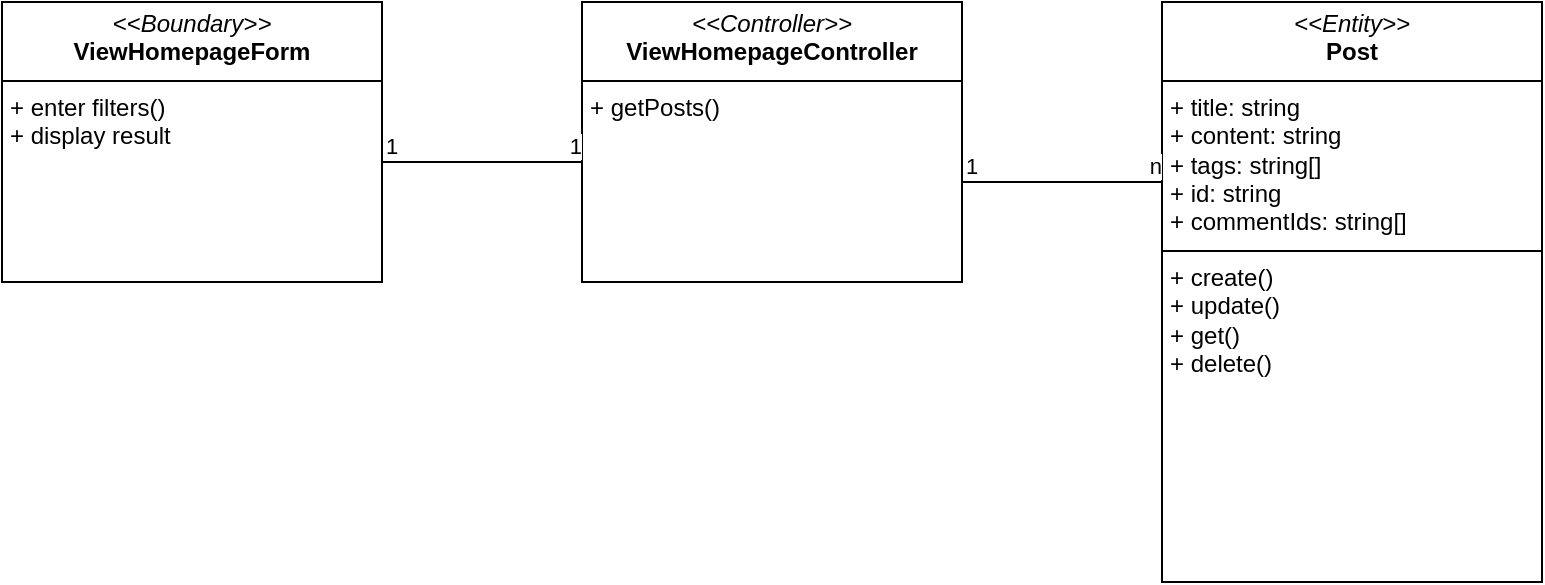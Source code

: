 <mxfile version="26.1.0">
  <diagram name="Page-1" id="0fYsF14jQLbTa2cED44c">
    <mxGraphModel dx="1444" dy="875" grid="1" gridSize="10" guides="1" tooltips="1" connect="1" arrows="1" fold="1" page="1" pageScale="1" pageWidth="850" pageHeight="1100" math="0" shadow="0">
      <root>
        <mxCell id="0" />
        <mxCell id="1" parent="0" />
        <mxCell id="0rQUVwdmX4cd3Z8yYr2P-1" value="&lt;p style=&quot;margin:0px;margin-top:4px;text-align:center;&quot;&gt;&lt;i&gt;&amp;lt;&amp;lt;Entity&amp;gt;&amp;gt;&lt;/i&gt;&lt;br&gt;&lt;b&gt;Post&lt;/b&gt;&lt;/p&gt;&lt;hr size=&quot;1&quot; style=&quot;border-style:solid;&quot;&gt;&lt;p style=&quot;margin:0px;margin-left:4px;&quot;&gt;+ title: string&lt;/p&gt;&lt;p style=&quot;margin:0px;margin-left:4px;&quot;&gt;+ content: string&lt;/p&gt;&lt;p style=&quot;margin:0px;margin-left:4px;&quot;&gt;+ tags: string[]&lt;/p&gt;&lt;p style=&quot;margin:0px;margin-left:4px;&quot;&gt;+ id: string&lt;/p&gt;&lt;p style=&quot;margin:0px;margin-left:4px;&quot;&gt;+ commentIds: string[]&lt;/p&gt;&lt;hr size=&quot;1&quot; style=&quot;border-style:solid;&quot;&gt;&lt;p style=&quot;margin:0px;margin-left:4px;&quot;&gt;+ create()&lt;br&gt;&lt;/p&gt;&lt;p style=&quot;margin:0px;margin-left:4px;&quot;&gt;+ update()&lt;/p&gt;&lt;p style=&quot;margin:0px;margin-left:4px;&quot;&gt;+ get()&lt;/p&gt;&lt;p style=&quot;margin:0px;margin-left:4px;&quot;&gt;+ delete()&lt;/p&gt;" style="verticalAlign=top;align=left;overflow=fill;html=1;whiteSpace=wrap;" vertex="1" parent="1">
          <mxGeometry x="620" y="90" width="190" height="290" as="geometry" />
        </mxCell>
        <mxCell id="0rQUVwdmX4cd3Z8yYr2P-2" value="&lt;p style=&quot;margin:0px;margin-top:4px;text-align:center;&quot;&gt;&lt;i&gt;&amp;lt;&amp;lt;Boundary&amp;gt;&amp;gt;&lt;/i&gt;&lt;br&gt;&lt;b&gt;ViewHomepageForm&lt;/b&gt;&lt;/p&gt;&lt;hr size=&quot;1&quot; style=&quot;border-style:solid;&quot;&gt;&lt;p style=&quot;margin:0px;margin-left:4px;&quot;&gt;+ enter filters()&lt;/p&gt;&lt;p style=&quot;margin:0px;margin-left:4px;&quot;&gt;+ display result&lt;/p&gt;" style="verticalAlign=top;align=left;overflow=fill;html=1;whiteSpace=wrap;" vertex="1" parent="1">
          <mxGeometry x="40" y="90" width="190" height="140" as="geometry" />
        </mxCell>
        <mxCell id="0rQUVwdmX4cd3Z8yYr2P-3" value="&lt;p style=&quot;margin:0px;margin-top:4px;text-align:center;&quot;&gt;&lt;i&gt;&amp;lt;&amp;lt;Controller&amp;gt;&amp;gt;&lt;/i&gt;&lt;br&gt;&lt;b&gt;ViewHomepageController&lt;/b&gt;&lt;/p&gt;&lt;hr size=&quot;1&quot; style=&quot;border-style:solid;&quot;&gt;&lt;p style=&quot;margin:0px;margin-left:4px;&quot;&gt;+ getPosts()&lt;br&gt;&lt;/p&gt;" style="verticalAlign=top;align=left;overflow=fill;html=1;whiteSpace=wrap;" vertex="1" parent="1">
          <mxGeometry x="330" y="90" width="190" height="140" as="geometry" />
        </mxCell>
        <mxCell id="0rQUVwdmX4cd3Z8yYr2P-4" value="" style="endArrow=none;html=1;edgeStyle=orthogonalEdgeStyle;rounded=0;" edge="1" parent="1">
          <mxGeometry relative="1" as="geometry">
            <mxPoint x="230" y="170" as="sourcePoint" />
            <mxPoint x="330" y="170" as="targetPoint" />
          </mxGeometry>
        </mxCell>
        <mxCell id="0rQUVwdmX4cd3Z8yYr2P-5" value="1" style="edgeLabel;resizable=0;html=1;align=left;verticalAlign=bottom;" connectable="0" vertex="1" parent="0rQUVwdmX4cd3Z8yYr2P-4">
          <mxGeometry x="-1" relative="1" as="geometry" />
        </mxCell>
        <mxCell id="0rQUVwdmX4cd3Z8yYr2P-6" value="1" style="edgeLabel;resizable=0;html=1;align=right;verticalAlign=bottom;" connectable="0" vertex="1" parent="0rQUVwdmX4cd3Z8yYr2P-4">
          <mxGeometry x="1" relative="1" as="geometry" />
        </mxCell>
        <mxCell id="0rQUVwdmX4cd3Z8yYr2P-7" value="" style="endArrow=none;html=1;edgeStyle=orthogonalEdgeStyle;rounded=0;" edge="1" parent="1">
          <mxGeometry relative="1" as="geometry">
            <mxPoint x="520" y="180" as="sourcePoint" />
            <mxPoint x="620" y="180" as="targetPoint" />
          </mxGeometry>
        </mxCell>
        <mxCell id="0rQUVwdmX4cd3Z8yYr2P-8" value="1" style="edgeLabel;resizable=0;html=1;align=left;verticalAlign=bottom;" connectable="0" vertex="1" parent="0rQUVwdmX4cd3Z8yYr2P-7">
          <mxGeometry x="-1" relative="1" as="geometry" />
        </mxCell>
        <mxCell id="0rQUVwdmX4cd3Z8yYr2P-9" value="n" style="edgeLabel;resizable=0;html=1;align=right;verticalAlign=bottom;" connectable="0" vertex="1" parent="0rQUVwdmX4cd3Z8yYr2P-7">
          <mxGeometry x="1" relative="1" as="geometry" />
        </mxCell>
      </root>
    </mxGraphModel>
  </diagram>
</mxfile>
